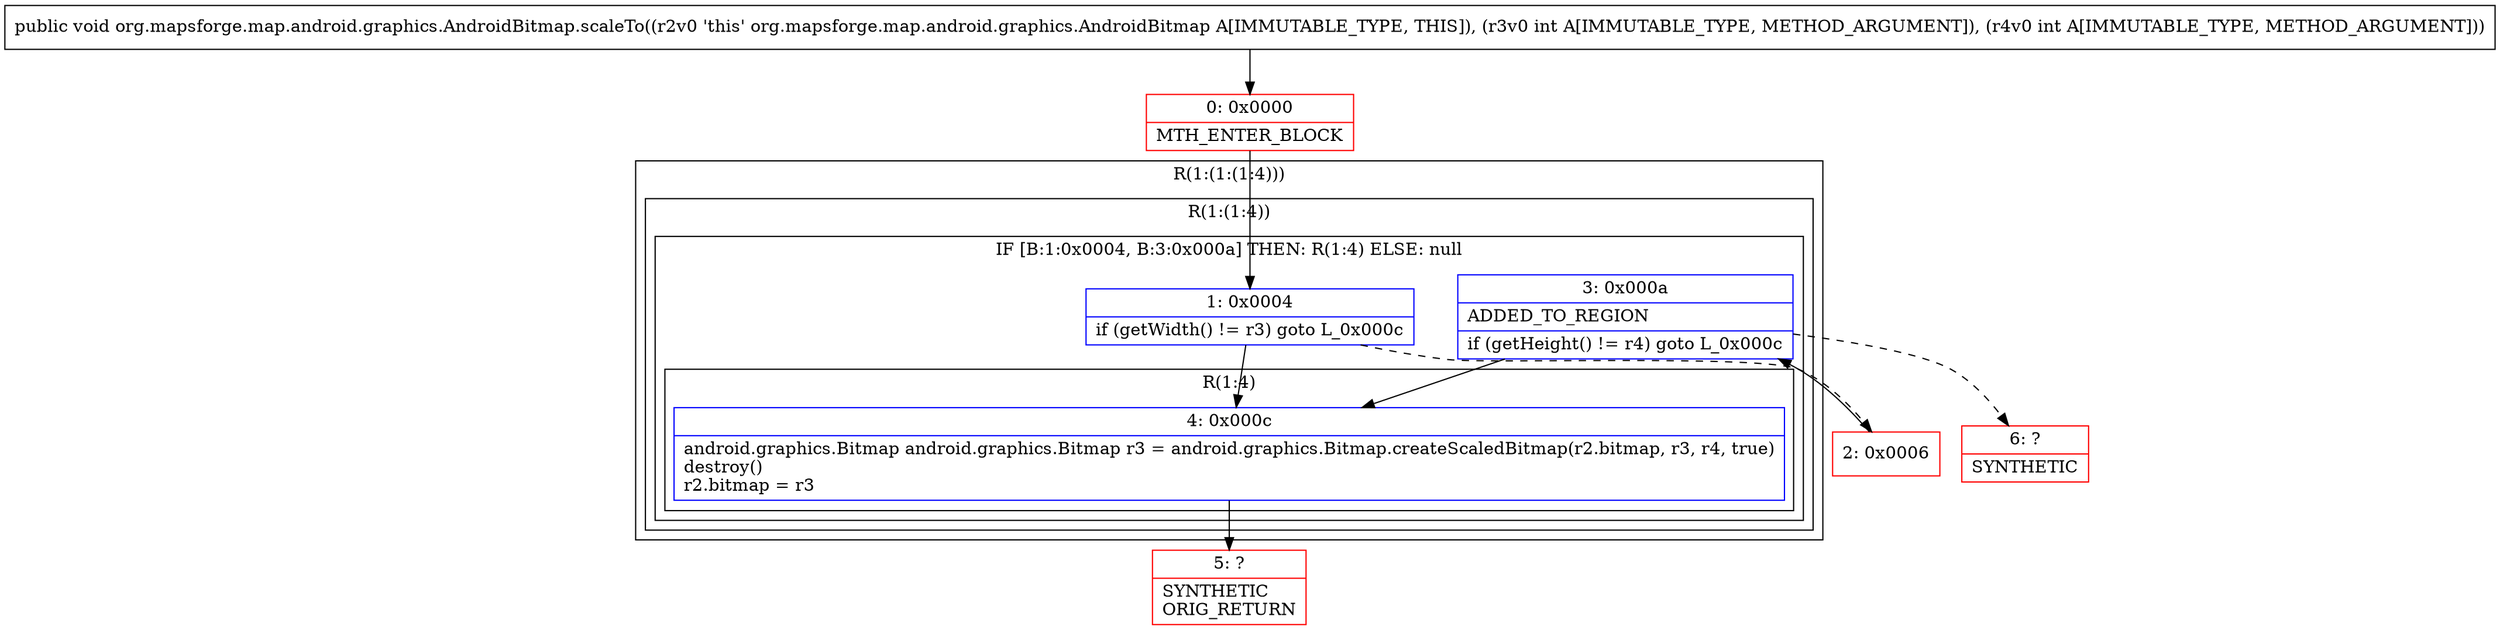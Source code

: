 digraph "CFG fororg.mapsforge.map.android.graphics.AndroidBitmap.scaleTo(II)V" {
subgraph cluster_Region_189500912 {
label = "R(1:(1:(1:4)))";
node [shape=record,color=blue];
subgraph cluster_Region_1270853836 {
label = "R(1:(1:4))";
node [shape=record,color=blue];
subgraph cluster_IfRegion_1296007877 {
label = "IF [B:1:0x0004, B:3:0x000a] THEN: R(1:4) ELSE: null";
node [shape=record,color=blue];
Node_1 [shape=record,label="{1\:\ 0x0004|if (getWidth() != r3) goto L_0x000c\l}"];
Node_3 [shape=record,label="{3\:\ 0x000a|ADDED_TO_REGION\l|if (getHeight() != r4) goto L_0x000c\l}"];
subgraph cluster_Region_1595324369 {
label = "R(1:4)";
node [shape=record,color=blue];
Node_4 [shape=record,label="{4\:\ 0x000c|android.graphics.Bitmap android.graphics.Bitmap r3 = android.graphics.Bitmap.createScaledBitmap(r2.bitmap, r3, r4, true)\ldestroy()\lr2.bitmap = r3\l}"];
}
}
}
}
Node_0 [shape=record,color=red,label="{0\:\ 0x0000|MTH_ENTER_BLOCK\l}"];
Node_2 [shape=record,color=red,label="{2\:\ 0x0006}"];
Node_5 [shape=record,color=red,label="{5\:\ ?|SYNTHETIC\lORIG_RETURN\l}"];
Node_6 [shape=record,color=red,label="{6\:\ ?|SYNTHETIC\l}"];
MethodNode[shape=record,label="{public void org.mapsforge.map.android.graphics.AndroidBitmap.scaleTo((r2v0 'this' org.mapsforge.map.android.graphics.AndroidBitmap A[IMMUTABLE_TYPE, THIS]), (r3v0 int A[IMMUTABLE_TYPE, METHOD_ARGUMENT]), (r4v0 int A[IMMUTABLE_TYPE, METHOD_ARGUMENT])) }"];
MethodNode -> Node_0;
Node_1 -> Node_2[style=dashed];
Node_1 -> Node_4;
Node_3 -> Node_4;
Node_3 -> Node_6[style=dashed];
Node_4 -> Node_5;
Node_0 -> Node_1;
Node_2 -> Node_3;
}

